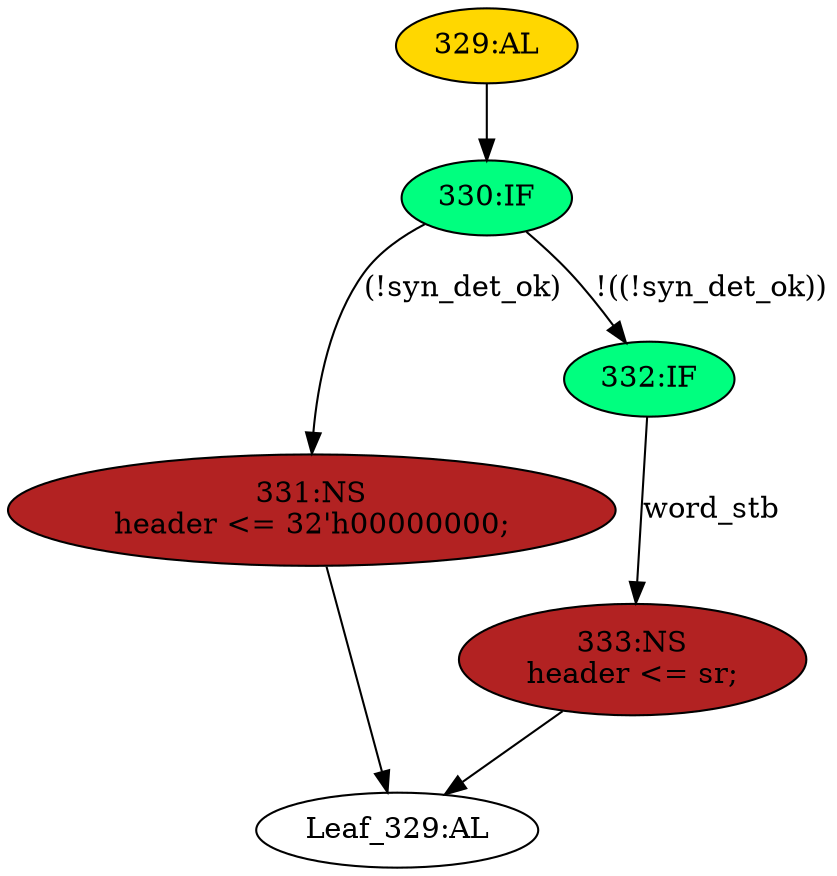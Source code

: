 strict digraph "" {
	node [label="\N"];
	"Leaf_329:AL"	 [def_var="['header']",
		label="Leaf_329:AL"];
	"330:IF"	 [ast="<pyverilog.vparser.ast.IfStatement object at 0x7f1e4d7e2ed0>",
		fillcolor=springgreen,
		label="330:IF",
		statements="[]",
		style=filled,
		typ=IfStatement];
	"331:NS"	 [ast="<pyverilog.vparser.ast.NonblockingSubstitution object at 0x7f1e4d7e71d0>",
		fillcolor=firebrick,
		label="331:NS
header <= 32'h00000000;",
		statements="[<pyverilog.vparser.ast.NonblockingSubstitution object at 0x7f1e4d7e71d0>]",
		style=filled,
		typ=NonblockingSubstitution];
	"330:IF" -> "331:NS"	 [cond="['syn_det_ok']",
		label="(!syn_det_ok)",
		lineno=330];
	"332:IF"	 [ast="<pyverilog.vparser.ast.IfStatement object at 0x7f1e4d7e2f50>",
		fillcolor=springgreen,
		label="332:IF",
		statements="[]",
		style=filled,
		typ=IfStatement];
	"330:IF" -> "332:IF"	 [cond="['syn_det_ok']",
		label="!((!syn_det_ok))",
		lineno=330];
	"329:AL"	 [ast="<pyverilog.vparser.ast.Always object at 0x7f1e4d7e73d0>",
		clk_sens=False,
		fillcolor=gold,
		label="329:AL",
		sens="['cclk']",
		statements="[]",
		style=filled,
		typ=Always,
		use_var="['word_stb', 'sr', 'syn_det_ok']"];
	"329:AL" -> "330:IF"	 [cond="[]",
		lineno=None];
	"331:NS" -> "Leaf_329:AL"	 [cond="[]",
		lineno=None];
	"333:NS"	 [ast="<pyverilog.vparser.ast.NonblockingSubstitution object at 0x7f1e4d7e2fd0>",
		fillcolor=firebrick,
		label="333:NS
header <= sr;",
		statements="[<pyverilog.vparser.ast.NonblockingSubstitution object at 0x7f1e4d7e2fd0>]",
		style=filled,
		typ=NonblockingSubstitution];
	"332:IF" -> "333:NS"	 [cond="['word_stb']",
		label=word_stb,
		lineno=332];
	"333:NS" -> "Leaf_329:AL"	 [cond="[]",
		lineno=None];
}
